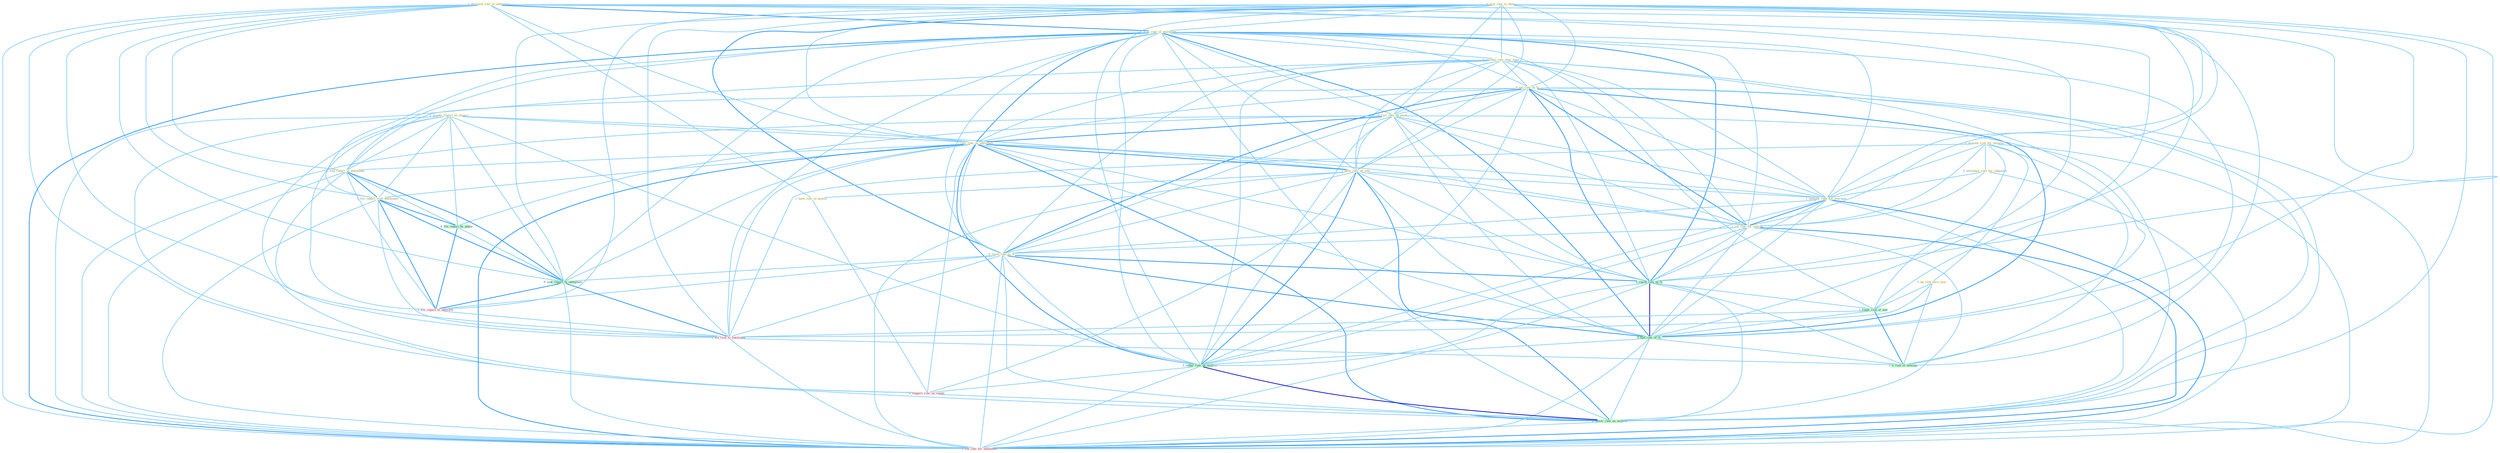 Graph G{ 
    node
    [shape=polygon,style=filled,width=.5,height=.06,color="#BDFCC9",fixedsize=true,fontsize=4,
    fontcolor="#2f4f4f"];
    {node
    [color="#ffffe0", fontcolor="#8b7d6b"] "1_diminish_role_of_entitynam " "0_give_rate_to_those " "1_prepar_report_on_impact " "1_is_rate_of_entitynam " "0_increas_rate_over_time " "0_set_rate_at_% " "1_present_risk_for_investor " "0_rais_rate_by_point " "1_rais_rate_on_entitynam " "1_have_rate_on_vote " "0_entitynam_rule_for_judgment " "0_told_report_at_entitynam " "0_be_risk_dure_year " "1_announc_rate_for_yearnum " "1_set_rate_for_station " "0_file_report_with_entitynam " "1_have_role_in_assess " "0_reset_rate_to_% "}
{node [color="#fff0f5", fontcolor="#b22222"] "1_file_report_to_network " "1_wa_risk_to_entitynam " "0_support_role_on_condit " "1_lift_rate_for_entitynam "}
edge [color="#B0E2FF"];

	"1_diminish_role_of_entitynam " -- "1_is_rate_of_entitynam " [w="2", color="#1e90ff" , len=0.8];
	"1_diminish_role_of_entitynam " -- "1_rais_rate_on_entitynam " [w="1", color="#87cefa" ];
	"1_diminish_role_of_entitynam " -- "0_told_report_at_entitynam " [w="1", color="#87cefa" ];
	"1_diminish_role_of_entitynam " -- "0_file_report_with_entitynam " [w="1", color="#87cefa" ];
	"1_diminish_role_of_entitynam " -- "1_have_role_in_assess " [w="1", color="#87cefa" ];
	"1_diminish_role_of_entitynam " -- "1_reach_rate_of_% " [w="1", color="#87cefa" ];
	"1_diminish_role_of_entitynam " -- "1_count_risk_of_new " [w="1", color="#87cefa" ];
	"1_diminish_role_of_entitynam " -- "1_had_rate_of_% " [w="1", color="#87cefa" ];
	"1_diminish_role_of_entitynam " -- "0_sent_report_to_entitynam " [w="1", color="#87cefa" ];
	"1_diminish_role_of_entitynam " -- "1_wa_risk_to_entitynam " [w="1", color="#87cefa" ];
	"1_diminish_role_of_entitynam " -- "0_support_role_on_condit " [w="1", color="#87cefa" ];
	"1_diminish_role_of_entitynam " -- "1_'s_risk_of_messag " [w="1", color="#87cefa" ];
	"1_diminish_role_of_entitynam " -- "1_lift_rate_for_entitynam " [w="1", color="#87cefa" ];
	"0_give_rate_to_those " -- "1_is_rate_of_entitynam " [w="1", color="#87cefa" ];
	"0_give_rate_to_those " -- "0_increas_rate_over_time " [w="1", color="#87cefa" ];
	"0_give_rate_to_those " -- "0_set_rate_at_% " [w="1", color="#87cefa" ];
	"0_give_rate_to_those " -- "0_rais_rate_by_point " [w="1", color="#87cefa" ];
	"0_give_rate_to_those " -- "1_rais_rate_on_entitynam " [w="1", color="#87cefa" ];
	"0_give_rate_to_those " -- "1_have_rate_on_vote " [w="1", color="#87cefa" ];
	"0_give_rate_to_those " -- "1_announc_rate_for_yearnum " [w="1", color="#87cefa" ];
	"0_give_rate_to_those " -- "1_set_rate_for_station " [w="1", color="#87cefa" ];
	"0_give_rate_to_those " -- "0_reset_rate_to_% " [w="2", color="#1e90ff" , len=0.8];
	"0_give_rate_to_those " -- "1_reach_rate_of_% " [w="1", color="#87cefa" ];
	"0_give_rate_to_those " -- "1_had_rate_of_% " [w="1", color="#87cefa" ];
	"0_give_rate_to_those " -- "0_sent_report_to_entitynam " [w="1", color="#87cefa" ];
	"0_give_rate_to_those " -- "1_file_report_to_network " [w="1", color="#87cefa" ];
	"0_give_rate_to_those " -- "1_reduc_rate_on_million " [w="1", color="#87cefa" ];
	"0_give_rate_to_those " -- "1_wa_risk_to_entitynam " [w="1", color="#87cefa" ];
	"0_give_rate_to_those " -- "1_lower_rate_on_million " [w="1", color="#87cefa" ];
	"0_give_rate_to_those " -- "1_lift_rate_for_entitynam " [w="1", color="#87cefa" ];
	"1_prepar_report_on_impact " -- "1_rais_rate_on_entitynam " [w="1", color="#87cefa" ];
	"1_prepar_report_on_impact " -- "1_have_rate_on_vote " [w="1", color="#87cefa" ];
	"1_prepar_report_on_impact " -- "0_told_report_at_entitynam " [w="1", color="#87cefa" ];
	"1_prepar_report_on_impact " -- "0_file_report_with_entitynam " [w="1", color="#87cefa" ];
	"1_prepar_report_on_impact " -- "0_file_report_by_phone " [w="1", color="#87cefa" ];
	"1_prepar_report_on_impact " -- "0_sent_report_to_entitynam " [w="1", color="#87cefa" ];
	"1_prepar_report_on_impact " -- "1_file_report_to_network " [w="1", color="#87cefa" ];
	"1_prepar_report_on_impact " -- "1_reduc_rate_on_million " [w="1", color="#87cefa" ];
	"1_prepar_report_on_impact " -- "0_support_role_on_condit " [w="1", color="#87cefa" ];
	"1_prepar_report_on_impact " -- "1_lower_rate_on_million " [w="1", color="#87cefa" ];
	"1_is_rate_of_entitynam " -- "0_increas_rate_over_time " [w="1", color="#87cefa" ];
	"1_is_rate_of_entitynam " -- "0_set_rate_at_% " [w="1", color="#87cefa" ];
	"1_is_rate_of_entitynam " -- "0_rais_rate_by_point " [w="1", color="#87cefa" ];
	"1_is_rate_of_entitynam " -- "1_rais_rate_on_entitynam " [w="2", color="#1e90ff" , len=0.8];
	"1_is_rate_of_entitynam " -- "1_have_rate_on_vote " [w="1", color="#87cefa" ];
	"1_is_rate_of_entitynam " -- "0_told_report_at_entitynam " [w="1", color="#87cefa" ];
	"1_is_rate_of_entitynam " -- "1_announc_rate_for_yearnum " [w="1", color="#87cefa" ];
	"1_is_rate_of_entitynam " -- "1_set_rate_for_station " [w="1", color="#87cefa" ];
	"1_is_rate_of_entitynam " -- "0_file_report_with_entitynam " [w="1", color="#87cefa" ];
	"1_is_rate_of_entitynam " -- "0_reset_rate_to_% " [w="1", color="#87cefa" ];
	"1_is_rate_of_entitynam " -- "1_reach_rate_of_% " [w="2", color="#1e90ff" , len=0.8];
	"1_is_rate_of_entitynam " -- "1_count_risk_of_new " [w="1", color="#87cefa" ];
	"1_is_rate_of_entitynam " -- "1_had_rate_of_% " [w="2", color="#1e90ff" , len=0.8];
	"1_is_rate_of_entitynam " -- "0_sent_report_to_entitynam " [w="1", color="#87cefa" ];
	"1_is_rate_of_entitynam " -- "1_reduc_rate_on_million " [w="1", color="#87cefa" ];
	"1_is_rate_of_entitynam " -- "1_wa_risk_to_entitynam " [w="1", color="#87cefa" ];
	"1_is_rate_of_entitynam " -- "1_'s_risk_of_messag " [w="1", color="#87cefa" ];
	"1_is_rate_of_entitynam " -- "1_lower_rate_on_million " [w="1", color="#87cefa" ];
	"1_is_rate_of_entitynam " -- "1_lift_rate_for_entitynam " [w="2", color="#1e90ff" , len=0.8];
	"0_increas_rate_over_time " -- "0_set_rate_at_% " [w="1", color="#87cefa" ];
	"0_increas_rate_over_time " -- "0_rais_rate_by_point " [w="1", color="#87cefa" ];
	"0_increas_rate_over_time " -- "1_rais_rate_on_entitynam " [w="1", color="#87cefa" ];
	"0_increas_rate_over_time " -- "1_have_rate_on_vote " [w="1", color="#87cefa" ];
	"0_increas_rate_over_time " -- "1_announc_rate_for_yearnum " [w="1", color="#87cefa" ];
	"0_increas_rate_over_time " -- "1_set_rate_for_station " [w="1", color="#87cefa" ];
	"0_increas_rate_over_time " -- "0_reset_rate_to_% " [w="1", color="#87cefa" ];
	"0_increas_rate_over_time " -- "1_reach_rate_of_% " [w="1", color="#87cefa" ];
	"0_increas_rate_over_time " -- "1_had_rate_of_% " [w="1", color="#87cefa" ];
	"0_increas_rate_over_time " -- "1_reduc_rate_on_million " [w="1", color="#87cefa" ];
	"0_increas_rate_over_time " -- "1_lower_rate_on_million " [w="1", color="#87cefa" ];
	"0_increas_rate_over_time " -- "1_lift_rate_for_entitynam " [w="1", color="#87cefa" ];
	"0_set_rate_at_% " -- "0_rais_rate_by_point " [w="1", color="#87cefa" ];
	"0_set_rate_at_% " -- "1_rais_rate_on_entitynam " [w="1", color="#87cefa" ];
	"0_set_rate_at_% " -- "1_have_rate_on_vote " [w="1", color="#87cefa" ];
	"0_set_rate_at_% " -- "0_told_report_at_entitynam " [w="1", color="#87cefa" ];
	"0_set_rate_at_% " -- "1_announc_rate_for_yearnum " [w="1", color="#87cefa" ];
	"0_set_rate_at_% " -- "1_set_rate_for_station " [w="2", color="#1e90ff" , len=0.8];
	"0_set_rate_at_% " -- "0_reset_rate_to_% " [w="2", color="#1e90ff" , len=0.8];
	"0_set_rate_at_% " -- "1_reach_rate_of_% " [w="2", color="#1e90ff" , len=0.8];
	"0_set_rate_at_% " -- "1_had_rate_of_% " [w="2", color="#1e90ff" , len=0.8];
	"0_set_rate_at_% " -- "1_reduc_rate_on_million " [w="1", color="#87cefa" ];
	"0_set_rate_at_% " -- "1_lower_rate_on_million " [w="1", color="#87cefa" ];
	"0_set_rate_at_% " -- "1_lift_rate_for_entitynam " [w="1", color="#87cefa" ];
	"1_present_risk_for_investor " -- "0_entitynam_rule_for_judgment " [w="1", color="#87cefa" ];
	"1_present_risk_for_investor " -- "0_be_risk_dure_year " [w="1", color="#87cefa" ];
	"1_present_risk_for_investor " -- "1_announc_rate_for_yearnum " [w="1", color="#87cefa" ];
	"1_present_risk_for_investor " -- "1_set_rate_for_station " [w="1", color="#87cefa" ];
	"1_present_risk_for_investor " -- "1_count_risk_of_new " [w="1", color="#87cefa" ];
	"1_present_risk_for_investor " -- "1_wa_risk_to_entitynam " [w="1", color="#87cefa" ];
	"1_present_risk_for_investor " -- "1_'s_risk_of_messag " [w="1", color="#87cefa" ];
	"1_present_risk_for_investor " -- "1_lift_rate_for_entitynam " [w="1", color="#87cefa" ];
	"0_rais_rate_by_point " -- "1_rais_rate_on_entitynam " [w="2", color="#1e90ff" , len=0.8];
	"0_rais_rate_by_point " -- "1_have_rate_on_vote " [w="1", color="#87cefa" ];
	"0_rais_rate_by_point " -- "1_announc_rate_for_yearnum " [w="1", color="#87cefa" ];
	"0_rais_rate_by_point " -- "1_set_rate_for_station " [w="1", color="#87cefa" ];
	"0_rais_rate_by_point " -- "0_reset_rate_to_% " [w="1", color="#87cefa" ];
	"0_rais_rate_by_point " -- "1_reach_rate_of_% " [w="1", color="#87cefa" ];
	"0_rais_rate_by_point " -- "0_file_report_by_phone " [w="1", color="#87cefa" ];
	"0_rais_rate_by_point " -- "1_had_rate_of_% " [w="1", color="#87cefa" ];
	"0_rais_rate_by_point " -- "1_reduc_rate_on_million " [w="1", color="#87cefa" ];
	"0_rais_rate_by_point " -- "1_lower_rate_on_million " [w="1", color="#87cefa" ];
	"0_rais_rate_by_point " -- "1_lift_rate_for_entitynam " [w="1", color="#87cefa" ];
	"1_rais_rate_on_entitynam " -- "1_have_rate_on_vote " [w="2", color="#1e90ff" , len=0.8];
	"1_rais_rate_on_entitynam " -- "0_told_report_at_entitynam " [w="1", color="#87cefa" ];
	"1_rais_rate_on_entitynam " -- "1_announc_rate_for_yearnum " [w="1", color="#87cefa" ];
	"1_rais_rate_on_entitynam " -- "1_set_rate_for_station " [w="1", color="#87cefa" ];
	"1_rais_rate_on_entitynam " -- "0_file_report_with_entitynam " [w="1", color="#87cefa" ];
	"1_rais_rate_on_entitynam " -- "0_reset_rate_to_% " [w="1", color="#87cefa" ];
	"1_rais_rate_on_entitynam " -- "1_reach_rate_of_% " [w="1", color="#87cefa" ];
	"1_rais_rate_on_entitynam " -- "1_had_rate_of_% " [w="1", color="#87cefa" ];
	"1_rais_rate_on_entitynam " -- "0_sent_report_to_entitynam " [w="1", color="#87cefa" ];
	"1_rais_rate_on_entitynam " -- "1_reduc_rate_on_million " [w="2", color="#1e90ff" , len=0.8];
	"1_rais_rate_on_entitynam " -- "1_wa_risk_to_entitynam " [w="1", color="#87cefa" ];
	"1_rais_rate_on_entitynam " -- "0_support_role_on_condit " [w="1", color="#87cefa" ];
	"1_rais_rate_on_entitynam " -- "1_lower_rate_on_million " [w="2", color="#1e90ff" , len=0.8];
	"1_rais_rate_on_entitynam " -- "1_lift_rate_for_entitynam " [w="2", color="#1e90ff" , len=0.8];
	"1_have_rate_on_vote " -- "1_announc_rate_for_yearnum " [w="1", color="#87cefa" ];
	"1_have_rate_on_vote " -- "1_set_rate_for_station " [w="1", color="#87cefa" ];
	"1_have_rate_on_vote " -- "1_have_role_in_assess " [w="1", color="#87cefa" ];
	"1_have_rate_on_vote " -- "0_reset_rate_to_% " [w="1", color="#87cefa" ];
	"1_have_rate_on_vote " -- "1_reach_rate_of_% " [w="1", color="#87cefa" ];
	"1_have_rate_on_vote " -- "1_had_rate_of_% " [w="1", color="#87cefa" ];
	"1_have_rate_on_vote " -- "1_reduc_rate_on_million " [w="2", color="#1e90ff" , len=0.8];
	"1_have_rate_on_vote " -- "0_support_role_on_condit " [w="1", color="#87cefa" ];
	"1_have_rate_on_vote " -- "1_lower_rate_on_million " [w="2", color="#1e90ff" , len=0.8];
	"1_have_rate_on_vote " -- "1_lift_rate_for_entitynam " [w="1", color="#87cefa" ];
	"0_entitynam_rule_for_judgment " -- "1_announc_rate_for_yearnum " [w="1", color="#87cefa" ];
	"0_entitynam_rule_for_judgment " -- "1_set_rate_for_station " [w="1", color="#87cefa" ];
	"0_entitynam_rule_for_judgment " -- "1_lift_rate_for_entitynam " [w="1", color="#87cefa" ];
	"0_told_report_at_entitynam " -- "0_file_report_with_entitynam " [w="2", color="#1e90ff" , len=0.8];
	"0_told_report_at_entitynam " -- "0_file_report_by_phone " [w="1", color="#87cefa" ];
	"0_told_report_at_entitynam " -- "0_sent_report_to_entitynam " [w="2", color="#1e90ff" , len=0.8];
	"0_told_report_at_entitynam " -- "1_file_report_to_network " [w="1", color="#87cefa" ];
	"0_told_report_at_entitynam " -- "1_wa_risk_to_entitynam " [w="1", color="#87cefa" ];
	"0_told_report_at_entitynam " -- "1_lift_rate_for_entitynam " [w="1", color="#87cefa" ];
	"0_be_risk_dure_year " -- "1_count_risk_of_new " [w="1", color="#87cefa" ];
	"0_be_risk_dure_year " -- "1_wa_risk_to_entitynam " [w="1", color="#87cefa" ];
	"0_be_risk_dure_year " -- "1_'s_risk_of_messag " [w="1", color="#87cefa" ];
	"1_announc_rate_for_yearnum " -- "1_set_rate_for_station " [w="2", color="#1e90ff" , len=0.8];
	"1_announc_rate_for_yearnum " -- "0_reset_rate_to_% " [w="1", color="#87cefa" ];
	"1_announc_rate_for_yearnum " -- "1_reach_rate_of_% " [w="1", color="#87cefa" ];
	"1_announc_rate_for_yearnum " -- "1_had_rate_of_% " [w="1", color="#87cefa" ];
	"1_announc_rate_for_yearnum " -- "1_reduc_rate_on_million " [w="1", color="#87cefa" ];
	"1_announc_rate_for_yearnum " -- "1_lower_rate_on_million " [w="1", color="#87cefa" ];
	"1_announc_rate_for_yearnum " -- "1_lift_rate_for_entitynam " [w="2", color="#1e90ff" , len=0.8];
	"1_set_rate_for_station " -- "0_reset_rate_to_% " [w="1", color="#87cefa" ];
	"1_set_rate_for_station " -- "1_reach_rate_of_% " [w="1", color="#87cefa" ];
	"1_set_rate_for_station " -- "1_had_rate_of_% " [w="1", color="#87cefa" ];
	"1_set_rate_for_station " -- "1_reduc_rate_on_million " [w="1", color="#87cefa" ];
	"1_set_rate_for_station " -- "1_lower_rate_on_million " [w="1", color="#87cefa" ];
	"1_set_rate_for_station " -- "1_lift_rate_for_entitynam " [w="2", color="#1e90ff" , len=0.8];
	"0_file_report_with_entitynam " -- "0_file_report_by_phone " [w="2", color="#1e90ff" , len=0.8];
	"0_file_report_with_entitynam " -- "0_sent_report_to_entitynam " [w="2", color="#1e90ff" , len=0.8];
	"0_file_report_with_entitynam " -- "1_file_report_to_network " [w="2", color="#1e90ff" , len=0.8];
	"0_file_report_with_entitynam " -- "1_wa_risk_to_entitynam " [w="1", color="#87cefa" ];
	"0_file_report_with_entitynam " -- "1_lift_rate_for_entitynam " [w="1", color="#87cefa" ];
	"1_have_role_in_assess " -- "0_support_role_on_condit " [w="1", color="#87cefa" ];
	"0_reset_rate_to_% " -- "1_reach_rate_of_% " [w="2", color="#1e90ff" , len=0.8];
	"0_reset_rate_to_% " -- "1_had_rate_of_% " [w="2", color="#1e90ff" , len=0.8];
	"0_reset_rate_to_% " -- "0_sent_report_to_entitynam " [w="1", color="#87cefa" ];
	"0_reset_rate_to_% " -- "1_file_report_to_network " [w="1", color="#87cefa" ];
	"0_reset_rate_to_% " -- "1_reduc_rate_on_million " [w="1", color="#87cefa" ];
	"0_reset_rate_to_% " -- "1_wa_risk_to_entitynam " [w="1", color="#87cefa" ];
	"0_reset_rate_to_% " -- "1_lower_rate_on_million " [w="1", color="#87cefa" ];
	"0_reset_rate_to_% " -- "1_lift_rate_for_entitynam " [w="1", color="#87cefa" ];
	"1_reach_rate_of_% " -- "1_count_risk_of_new " [w="1", color="#87cefa" ];
	"1_reach_rate_of_% " -- "1_had_rate_of_% " [w="3", color="#0000cd" , len=0.6];
	"1_reach_rate_of_% " -- "1_reduc_rate_on_million " [w="1", color="#87cefa" ];
	"1_reach_rate_of_% " -- "1_'s_risk_of_messag " [w="1", color="#87cefa" ];
	"1_reach_rate_of_% " -- "1_lower_rate_on_million " [w="1", color="#87cefa" ];
	"1_reach_rate_of_% " -- "1_lift_rate_for_entitynam " [w="1", color="#87cefa" ];
	"0_file_report_by_phone " -- "0_sent_report_to_entitynam " [w="1", color="#87cefa" ];
	"0_file_report_by_phone " -- "1_file_report_to_network " [w="2", color="#1e90ff" , len=0.8];
	"1_count_risk_of_new " -- "1_had_rate_of_% " [w="1", color="#87cefa" ];
	"1_count_risk_of_new " -- "1_wa_risk_to_entitynam " [w="1", color="#87cefa" ];
	"1_count_risk_of_new " -- "1_'s_risk_of_messag " [w="2", color="#1e90ff" , len=0.8];
	"1_had_rate_of_% " -- "1_reduc_rate_on_million " [w="1", color="#87cefa" ];
	"1_had_rate_of_% " -- "1_'s_risk_of_messag " [w="1", color="#87cefa" ];
	"1_had_rate_of_% " -- "1_lower_rate_on_million " [w="1", color="#87cefa" ];
	"1_had_rate_of_% " -- "1_lift_rate_for_entitynam " [w="1", color="#87cefa" ];
	"0_sent_report_to_entitynam " -- "1_file_report_to_network " [w="2", color="#1e90ff" , len=0.8];
	"0_sent_report_to_entitynam " -- "1_wa_risk_to_entitynam " [w="2", color="#1e90ff" , len=0.8];
	"0_sent_report_to_entitynam " -- "1_lift_rate_for_entitynam " [w="1", color="#87cefa" ];
	"1_file_report_to_network " -- "1_wa_risk_to_entitynam " [w="1", color="#87cefa" ];
	"1_reduc_rate_on_million " -- "0_support_role_on_condit " [w="1", color="#87cefa" ];
	"1_reduc_rate_on_million " -- "1_lower_rate_on_million " [w="3", color="#0000cd" , len=0.6];
	"1_reduc_rate_on_million " -- "1_lift_rate_for_entitynam " [w="1", color="#87cefa" ];
	"1_wa_risk_to_entitynam " -- "1_'s_risk_of_messag " [w="1", color="#87cefa" ];
	"1_wa_risk_to_entitynam " -- "1_lift_rate_for_entitynam " [w="1", color="#87cefa" ];
	"0_support_role_on_condit " -- "1_lower_rate_on_million " [w="1", color="#87cefa" ];
	"1_lower_rate_on_million " -- "1_lift_rate_for_entitynam " [w="1", color="#87cefa" ];
}
